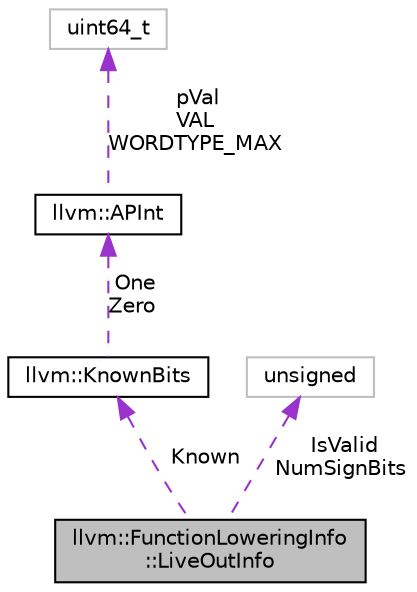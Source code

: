 digraph "llvm::FunctionLoweringInfo::LiveOutInfo"
{
 // LATEX_PDF_SIZE
  bgcolor="transparent";
  edge [fontname="Helvetica",fontsize="10",labelfontname="Helvetica",labelfontsize="10"];
  node [fontname="Helvetica",fontsize="10",shape=record];
  Node1 [label="llvm::FunctionLoweringInfo\l::LiveOutInfo",height=0.2,width=0.4,color="black", fillcolor="grey75", style="filled", fontcolor="black",tooltip=" "];
  Node2 -> Node1 [dir="back",color="darkorchid3",fontsize="10",style="dashed",label=" Known" ,fontname="Helvetica"];
  Node2 [label="llvm::KnownBits",height=0.2,width=0.4,color="black",URL="$structllvm_1_1KnownBits.html",tooltip=" "];
  Node3 -> Node2 [dir="back",color="darkorchid3",fontsize="10",style="dashed",label=" One\nZero" ,fontname="Helvetica"];
  Node3 [label="llvm::APInt",height=0.2,width=0.4,color="black",URL="$classllvm_1_1APInt.html",tooltip="Class for arbitrary precision integers."];
  Node4 -> Node3 [dir="back",color="darkorchid3",fontsize="10",style="dashed",label=" pVal\nVAL\nWORDTYPE_MAX" ,fontname="Helvetica"];
  Node4 [label="uint64_t",height=0.2,width=0.4,color="grey75",tooltip=" "];
  Node5 -> Node1 [dir="back",color="darkorchid3",fontsize="10",style="dashed",label=" IsValid\nNumSignBits" ,fontname="Helvetica"];
  Node5 [label="unsigned",height=0.2,width=0.4,color="grey75",tooltip=" "];
}
